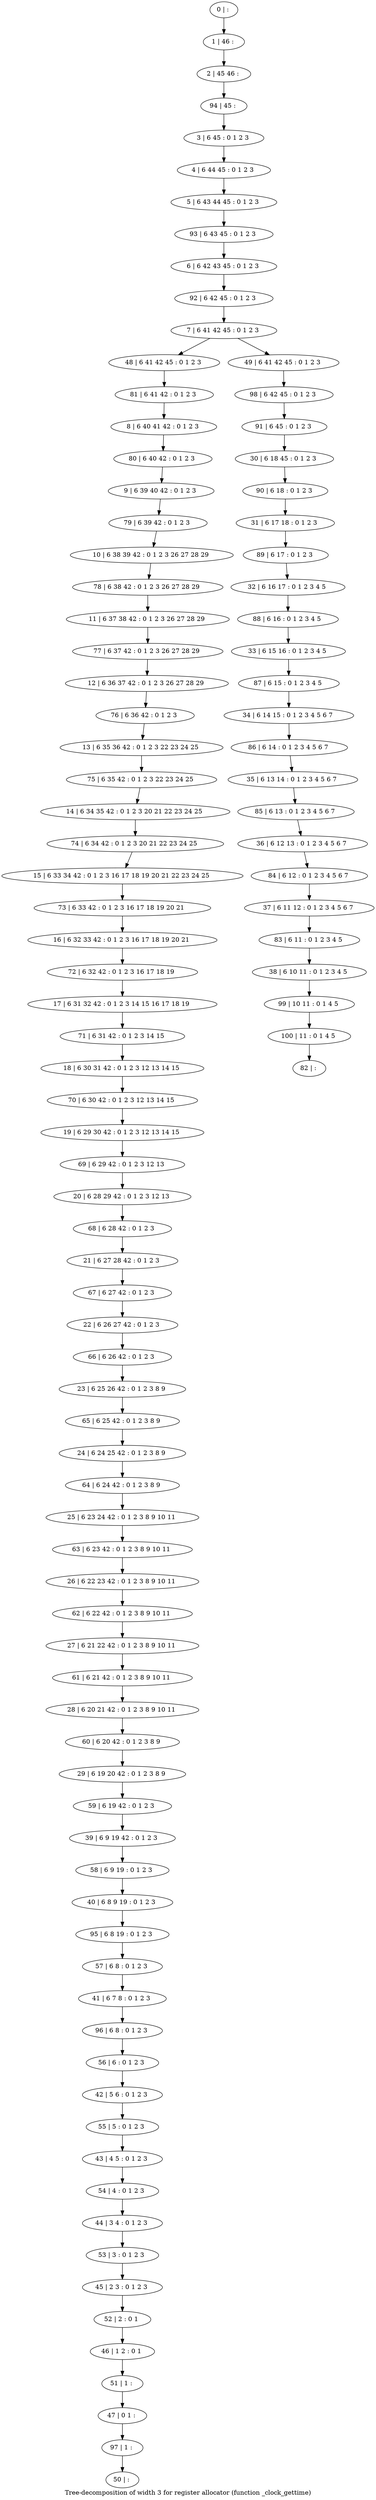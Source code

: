 digraph G {
graph [label="Tree-decomposition of width 3 for register allocator (function _clock_gettime)"]
0[label="0 | : "];
1[label="1 | 46 : "];
2[label="2 | 45 46 : "];
3[label="3 | 6 45 : 0 1 2 3 "];
4[label="4 | 6 44 45 : 0 1 2 3 "];
5[label="5 | 6 43 44 45 : 0 1 2 3 "];
6[label="6 | 6 42 43 45 : 0 1 2 3 "];
7[label="7 | 6 41 42 45 : 0 1 2 3 "];
8[label="8 | 6 40 41 42 : 0 1 2 3 "];
9[label="9 | 6 39 40 42 : 0 1 2 3 "];
10[label="10 | 6 38 39 42 : 0 1 2 3 26 27 28 29 "];
11[label="11 | 6 37 38 42 : 0 1 2 3 26 27 28 29 "];
12[label="12 | 6 36 37 42 : 0 1 2 3 26 27 28 29 "];
13[label="13 | 6 35 36 42 : 0 1 2 3 22 23 24 25 "];
14[label="14 | 6 34 35 42 : 0 1 2 3 20 21 22 23 24 25 "];
15[label="15 | 6 33 34 42 : 0 1 2 3 16 17 18 19 20 21 22 23 24 25 "];
16[label="16 | 6 32 33 42 : 0 1 2 3 16 17 18 19 20 21 "];
17[label="17 | 6 31 32 42 : 0 1 2 3 14 15 16 17 18 19 "];
18[label="18 | 6 30 31 42 : 0 1 2 3 12 13 14 15 "];
19[label="19 | 6 29 30 42 : 0 1 2 3 12 13 14 15 "];
20[label="20 | 6 28 29 42 : 0 1 2 3 12 13 "];
21[label="21 | 6 27 28 42 : 0 1 2 3 "];
22[label="22 | 6 26 27 42 : 0 1 2 3 "];
23[label="23 | 6 25 26 42 : 0 1 2 3 8 9 "];
24[label="24 | 6 24 25 42 : 0 1 2 3 8 9 "];
25[label="25 | 6 23 24 42 : 0 1 2 3 8 9 10 11 "];
26[label="26 | 6 22 23 42 : 0 1 2 3 8 9 10 11 "];
27[label="27 | 6 21 22 42 : 0 1 2 3 8 9 10 11 "];
28[label="28 | 6 20 21 42 : 0 1 2 3 8 9 10 11 "];
29[label="29 | 6 19 20 42 : 0 1 2 3 8 9 "];
30[label="30 | 6 18 45 : 0 1 2 3 "];
31[label="31 | 6 17 18 : 0 1 2 3 "];
32[label="32 | 6 16 17 : 0 1 2 3 4 5 "];
33[label="33 | 6 15 16 : 0 1 2 3 4 5 "];
34[label="34 | 6 14 15 : 0 1 2 3 4 5 6 7 "];
35[label="35 | 6 13 14 : 0 1 2 3 4 5 6 7 "];
36[label="36 | 6 12 13 : 0 1 2 3 4 5 6 7 "];
37[label="37 | 6 11 12 : 0 1 2 3 4 5 6 7 "];
38[label="38 | 6 10 11 : 0 1 2 3 4 5 "];
39[label="39 | 6 9 19 42 : 0 1 2 3 "];
40[label="40 | 6 8 9 19 : 0 1 2 3 "];
41[label="41 | 6 7 8 : 0 1 2 3 "];
42[label="42 | 5 6 : 0 1 2 3 "];
43[label="43 | 4 5 : 0 1 2 3 "];
44[label="44 | 3 4 : 0 1 2 3 "];
45[label="45 | 2 3 : 0 1 2 3 "];
46[label="46 | 1 2 : 0 1 "];
47[label="47 | 0 1 : "];
48[label="48 | 6 41 42 45 : 0 1 2 3 "];
49[label="49 | 6 41 42 45 : 0 1 2 3 "];
50[label="50 | : "];
51[label="51 | 1 : "];
52[label="52 | 2 : 0 1 "];
53[label="53 | 3 : 0 1 2 3 "];
54[label="54 | 4 : 0 1 2 3 "];
55[label="55 | 5 : 0 1 2 3 "];
56[label="56 | 6 : 0 1 2 3 "];
57[label="57 | 6 8 : 0 1 2 3 "];
58[label="58 | 6 9 19 : 0 1 2 3 "];
59[label="59 | 6 19 42 : 0 1 2 3 "];
60[label="60 | 6 20 42 : 0 1 2 3 8 9 "];
61[label="61 | 6 21 42 : 0 1 2 3 8 9 10 11 "];
62[label="62 | 6 22 42 : 0 1 2 3 8 9 10 11 "];
63[label="63 | 6 23 42 : 0 1 2 3 8 9 10 11 "];
64[label="64 | 6 24 42 : 0 1 2 3 8 9 "];
65[label="65 | 6 25 42 : 0 1 2 3 8 9 "];
66[label="66 | 6 26 42 : 0 1 2 3 "];
67[label="67 | 6 27 42 : 0 1 2 3 "];
68[label="68 | 6 28 42 : 0 1 2 3 "];
69[label="69 | 6 29 42 : 0 1 2 3 12 13 "];
70[label="70 | 6 30 42 : 0 1 2 3 12 13 14 15 "];
71[label="71 | 6 31 42 : 0 1 2 3 14 15 "];
72[label="72 | 6 32 42 : 0 1 2 3 16 17 18 19 "];
73[label="73 | 6 33 42 : 0 1 2 3 16 17 18 19 20 21 "];
74[label="74 | 6 34 42 : 0 1 2 3 20 21 22 23 24 25 "];
75[label="75 | 6 35 42 : 0 1 2 3 22 23 24 25 "];
76[label="76 | 6 36 42 : 0 1 2 3 "];
77[label="77 | 6 37 42 : 0 1 2 3 26 27 28 29 "];
78[label="78 | 6 38 42 : 0 1 2 3 26 27 28 29 "];
79[label="79 | 6 39 42 : 0 1 2 3 "];
80[label="80 | 6 40 42 : 0 1 2 3 "];
81[label="81 | 6 41 42 : 0 1 2 3 "];
82[label="82 | : "];
83[label="83 | 6 11 : 0 1 2 3 4 5 "];
84[label="84 | 6 12 : 0 1 2 3 4 5 6 7 "];
85[label="85 | 6 13 : 0 1 2 3 4 5 6 7 "];
86[label="86 | 6 14 : 0 1 2 3 4 5 6 7 "];
87[label="87 | 6 15 : 0 1 2 3 4 5 "];
88[label="88 | 6 16 : 0 1 2 3 4 5 "];
89[label="89 | 6 17 : 0 1 2 3 "];
90[label="90 | 6 18 : 0 1 2 3 "];
91[label="91 | 6 45 : 0 1 2 3 "];
92[label="92 | 6 42 45 : 0 1 2 3 "];
93[label="93 | 6 43 45 : 0 1 2 3 "];
94[label="94 | 45 : "];
95[label="95 | 6 8 19 : 0 1 2 3 "];
96[label="96 | 6 8 : 0 1 2 3 "];
97[label="97 | 1 : "];
98[label="98 | 6 42 45 : 0 1 2 3 "];
99[label="99 | 10 11 : 0 1 4 5 "];
100[label="100 | 11 : 0 1 4 5 "];
0->1 ;
1->2 ;
3->4 ;
4->5 ;
7->48 ;
7->49 ;
51->47 ;
46->51 ;
52->46 ;
45->52 ;
53->45 ;
44->53 ;
54->44 ;
43->54 ;
55->43 ;
42->55 ;
56->42 ;
57->41 ;
58->40 ;
39->58 ;
59->39 ;
29->59 ;
60->29 ;
28->60 ;
61->28 ;
27->61 ;
62->27 ;
26->62 ;
63->26 ;
25->63 ;
64->25 ;
24->64 ;
65->24 ;
23->65 ;
66->23 ;
22->66 ;
67->22 ;
21->67 ;
68->21 ;
20->68 ;
69->20 ;
19->69 ;
70->19 ;
18->70 ;
71->18 ;
17->71 ;
72->17 ;
16->72 ;
73->16 ;
15->73 ;
74->15 ;
14->74 ;
75->14 ;
13->75 ;
76->13 ;
12->76 ;
77->12 ;
11->77 ;
78->11 ;
10->78 ;
79->10 ;
9->79 ;
80->9 ;
8->80 ;
81->8 ;
48->81 ;
83->38 ;
37->83 ;
84->37 ;
36->84 ;
85->36 ;
35->85 ;
86->35 ;
34->86 ;
87->34 ;
33->87 ;
88->33 ;
32->88 ;
89->32 ;
31->89 ;
90->31 ;
30->90 ;
91->30 ;
92->7 ;
6->92 ;
93->6 ;
5->93 ;
94->3 ;
2->94 ;
95->57 ;
40->95 ;
96->56 ;
41->96 ;
97->50 ;
47->97 ;
98->91 ;
49->98 ;
38->99 ;
100->82 ;
99->100 ;
}
